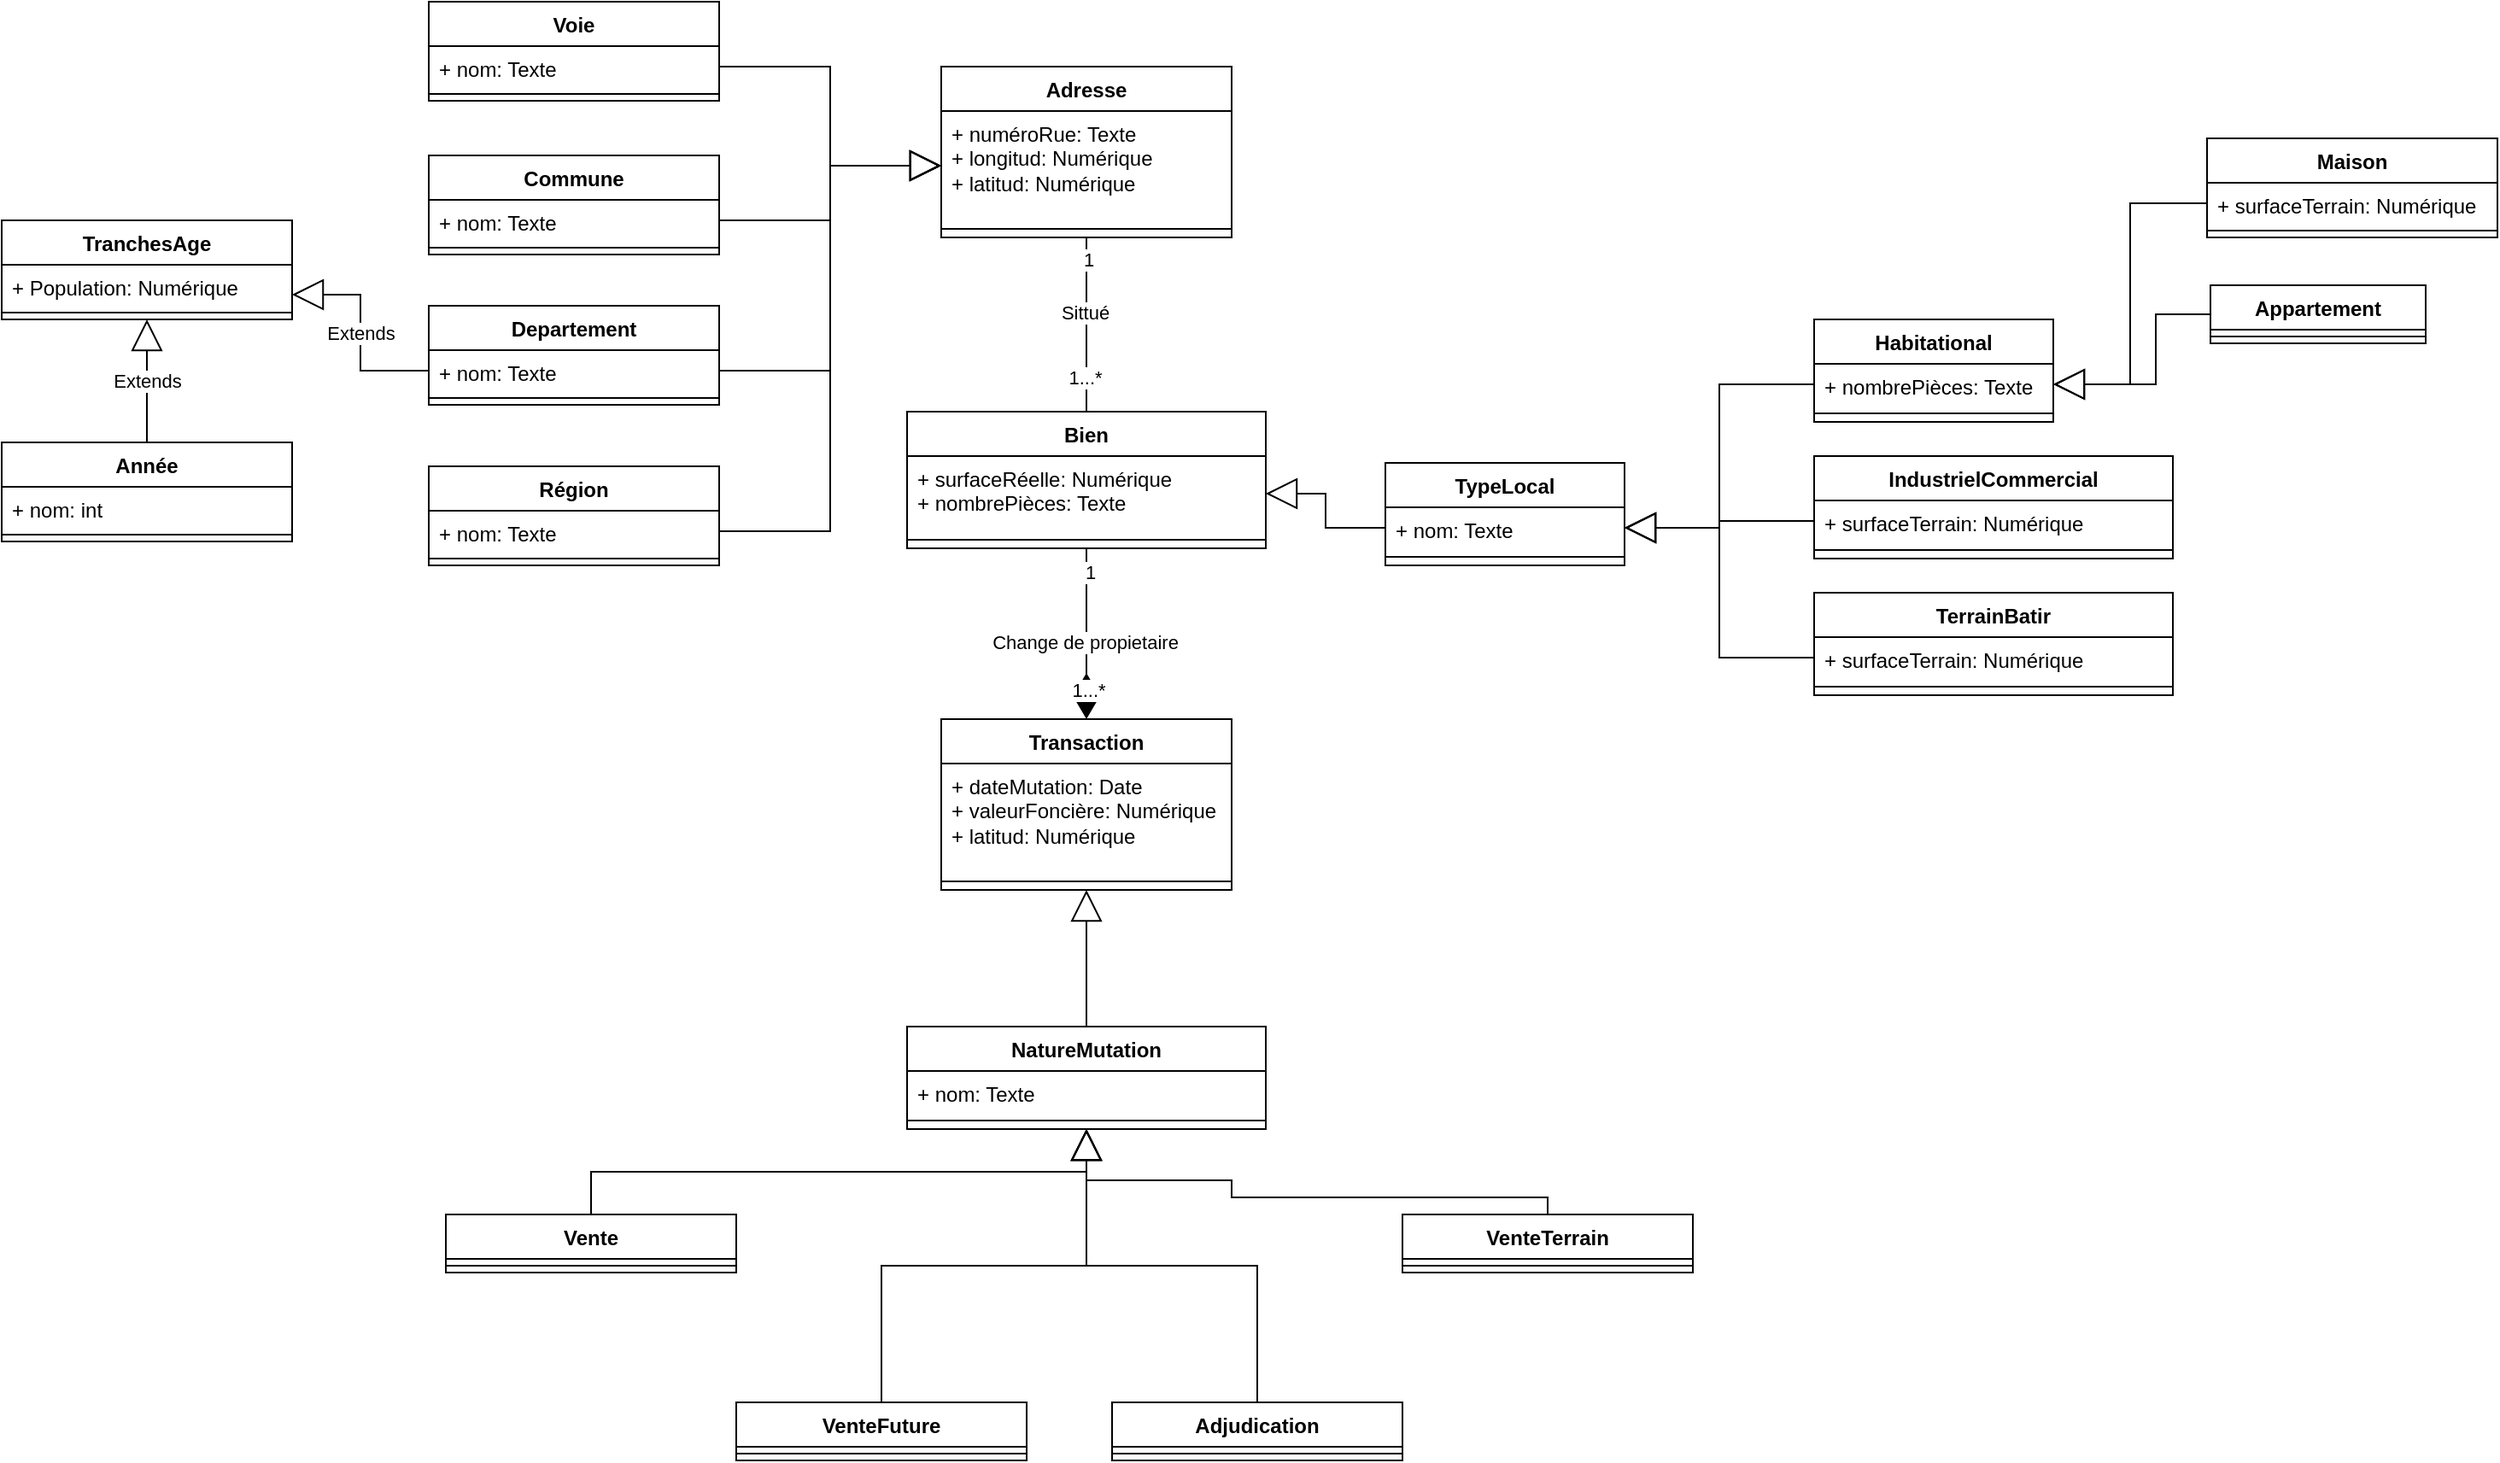 <mxfile version="21.0.6" type="github">
  <diagram id="C5RBs43oDa-KdzZeNtuy" name="Page-1">
    <mxGraphModel dx="2901" dy="1120" grid="1" gridSize="10" guides="1" tooltips="1" connect="1" arrows="1" fold="1" page="1" pageScale="1" pageWidth="827" pageHeight="1169" math="0" shadow="0">
      <root>
        <mxCell id="WIyWlLk6GJQsqaUBKTNV-0" />
        <mxCell id="WIyWlLk6GJQsqaUBKTNV-1" parent="WIyWlLk6GJQsqaUBKTNV-0" />
        <mxCell id="zvFiyfZQ2bwcgoLFCZvI-0" value="Bien" style="swimlane;fontStyle=1;align=center;verticalAlign=top;childLayout=stackLayout;horizontal=1;startSize=26;horizontalStack=0;resizeParent=1;resizeParentMax=0;resizeLast=0;collapsible=1;marginBottom=0;whiteSpace=wrap;html=1;" parent="WIyWlLk6GJQsqaUBKTNV-1" vertex="1">
          <mxGeometry x="510" y="280" width="210" height="80" as="geometry" />
        </mxCell>
        <mxCell id="zvFiyfZQ2bwcgoLFCZvI-1" value="&lt;div&gt;+ surfaceRéelle: Numérique&lt;/div&gt;&lt;div&gt;+ nombrePièces: Texte&lt;br&gt;&lt;/div&gt;" style="text;strokeColor=none;fillColor=none;align=left;verticalAlign=top;spacingLeft=4;spacingRight=4;overflow=hidden;rotatable=0;points=[[0,0.5],[1,0.5]];portConstraint=eastwest;whiteSpace=wrap;html=1;" parent="zvFiyfZQ2bwcgoLFCZvI-0" vertex="1">
          <mxGeometry y="26" width="210" height="44" as="geometry" />
        </mxCell>
        <mxCell id="zvFiyfZQ2bwcgoLFCZvI-2" value="" style="line;strokeWidth=1;fillColor=none;align=left;verticalAlign=middle;spacingTop=-1;spacingLeft=3;spacingRight=3;rotatable=0;labelPosition=right;points=[];portConstraint=eastwest;strokeColor=inherit;" parent="zvFiyfZQ2bwcgoLFCZvI-0" vertex="1">
          <mxGeometry y="70" width="210" height="10" as="geometry" />
        </mxCell>
        <mxCell id="zvFiyfZQ2bwcgoLFCZvI-20" value="IndustrielCommercial" style="swimlane;fontStyle=1;align=center;verticalAlign=top;childLayout=stackLayout;horizontal=1;startSize=26;horizontalStack=0;resizeParent=1;resizeParentMax=0;resizeLast=0;collapsible=1;marginBottom=0;whiteSpace=wrap;html=1;" parent="WIyWlLk6GJQsqaUBKTNV-1" vertex="1">
          <mxGeometry x="1041" y="306" width="210" height="60" as="geometry" />
        </mxCell>
        <mxCell id="zvFiyfZQ2bwcgoLFCZvI-21" value="&lt;div&gt;+ surfaceTerrain: Numérique&lt;/div&gt;&lt;div&gt;&lt;br&gt;&lt;/div&gt;&lt;div&gt;&lt;br&gt;&lt;br&gt;&lt;/div&gt;" style="text;strokeColor=none;fillColor=none;align=left;verticalAlign=top;spacingLeft=4;spacingRight=4;overflow=hidden;rotatable=0;points=[[0,0.5],[1,0.5]];portConstraint=eastwest;whiteSpace=wrap;html=1;" parent="zvFiyfZQ2bwcgoLFCZvI-20" vertex="1">
          <mxGeometry y="26" width="210" height="24" as="geometry" />
        </mxCell>
        <mxCell id="zvFiyfZQ2bwcgoLFCZvI-22" value="" style="line;strokeWidth=1;fillColor=none;align=left;verticalAlign=middle;spacingTop=-1;spacingLeft=3;spacingRight=3;rotatable=0;labelPosition=right;points=[];portConstraint=eastwest;strokeColor=inherit;" parent="zvFiyfZQ2bwcgoLFCZvI-20" vertex="1">
          <mxGeometry y="50" width="210" height="10" as="geometry" />
        </mxCell>
        <mxCell id="zvFiyfZQ2bwcgoLFCZvI-23" value="Habitational" style="swimlane;fontStyle=1;align=center;verticalAlign=top;childLayout=stackLayout;horizontal=1;startSize=26;horizontalStack=0;resizeParent=1;resizeParentMax=0;resizeLast=0;collapsible=1;marginBottom=0;whiteSpace=wrap;html=1;" parent="WIyWlLk6GJQsqaUBKTNV-1" vertex="1">
          <mxGeometry x="1041" y="226" width="140" height="60" as="geometry" />
        </mxCell>
        <mxCell id="zvFiyfZQ2bwcgoLFCZvI-24" value="+ nombrePièces: Texte" style="text;strokeColor=none;fillColor=none;align=left;verticalAlign=top;spacingLeft=4;spacingRight=4;overflow=hidden;rotatable=0;points=[[0,0.5],[1,0.5]];portConstraint=eastwest;whiteSpace=wrap;html=1;" parent="zvFiyfZQ2bwcgoLFCZvI-23" vertex="1">
          <mxGeometry y="26" width="140" height="24" as="geometry" />
        </mxCell>
        <mxCell id="zvFiyfZQ2bwcgoLFCZvI-25" value="" style="line;strokeWidth=1;fillColor=none;align=left;verticalAlign=middle;spacingTop=-1;spacingLeft=3;spacingRight=3;rotatable=0;labelPosition=right;points=[];portConstraint=eastwest;strokeColor=inherit;" parent="zvFiyfZQ2bwcgoLFCZvI-23" vertex="1">
          <mxGeometry y="50" width="140" height="10" as="geometry" />
        </mxCell>
        <mxCell id="zvFiyfZQ2bwcgoLFCZvI-26" value="Appartement" style="swimlane;fontStyle=1;align=center;verticalAlign=top;childLayout=stackLayout;horizontal=1;startSize=26;horizontalStack=0;resizeParent=1;resizeParentMax=0;resizeLast=0;collapsible=1;marginBottom=0;whiteSpace=wrap;html=1;" parent="WIyWlLk6GJQsqaUBKTNV-1" vertex="1">
          <mxGeometry x="1273" y="206" width="126" height="34" as="geometry" />
        </mxCell>
        <mxCell id="zvFiyfZQ2bwcgoLFCZvI-28" value="" style="line;strokeWidth=1;fillColor=none;align=left;verticalAlign=middle;spacingTop=-1;spacingLeft=3;spacingRight=3;rotatable=0;labelPosition=right;points=[];portConstraint=eastwest;strokeColor=inherit;" parent="zvFiyfZQ2bwcgoLFCZvI-26" vertex="1">
          <mxGeometry y="26" width="126" height="8" as="geometry" />
        </mxCell>
        <mxCell id="zvFiyfZQ2bwcgoLFCZvI-33" value="Adresse" style="swimlane;fontStyle=1;align=center;verticalAlign=top;childLayout=stackLayout;horizontal=1;startSize=26;horizontalStack=0;resizeParent=1;resizeParentMax=0;resizeLast=0;collapsible=1;marginBottom=0;whiteSpace=wrap;html=1;" parent="WIyWlLk6GJQsqaUBKTNV-1" vertex="1">
          <mxGeometry x="530" y="78" width="170" height="100" as="geometry" />
        </mxCell>
        <mxCell id="zvFiyfZQ2bwcgoLFCZvI-34" value="&lt;div&gt;+ numéroRue: Texte&lt;br&gt;&lt;/div&gt;&lt;div&gt;+ longitud: Numérique&lt;/div&gt;&lt;div&gt;+ latitud: Numérique&lt;br&gt;&lt;/div&gt;" style="text;strokeColor=none;fillColor=none;align=left;verticalAlign=top;spacingLeft=4;spacingRight=4;overflow=hidden;rotatable=0;points=[[0,0.5],[1,0.5]];portConstraint=eastwest;whiteSpace=wrap;html=1;" parent="zvFiyfZQ2bwcgoLFCZvI-33" vertex="1">
          <mxGeometry y="26" width="170" height="64" as="geometry" />
        </mxCell>
        <mxCell id="zvFiyfZQ2bwcgoLFCZvI-35" value="" style="line;strokeWidth=1;fillColor=none;align=left;verticalAlign=middle;spacingTop=-1;spacingLeft=3;spacingRight=3;rotatable=0;labelPosition=right;points=[];portConstraint=eastwest;strokeColor=inherit;" parent="zvFiyfZQ2bwcgoLFCZvI-33" vertex="1">
          <mxGeometry y="90" width="170" height="10" as="geometry" />
        </mxCell>
        <mxCell id="zvFiyfZQ2bwcgoLFCZvI-36" value="NatureMutation" style="swimlane;fontStyle=1;align=center;verticalAlign=top;childLayout=stackLayout;horizontal=1;startSize=26;horizontalStack=0;resizeParent=1;resizeParentMax=0;resizeLast=0;collapsible=1;marginBottom=0;whiteSpace=wrap;html=1;" parent="WIyWlLk6GJQsqaUBKTNV-1" vertex="1">
          <mxGeometry x="510" y="640" width="210" height="60" as="geometry" />
        </mxCell>
        <mxCell id="zvFiyfZQ2bwcgoLFCZvI-37" value="&lt;div&gt;+ nom: Texte&lt;br&gt;&lt;/div&gt;&lt;div&gt;&lt;br&gt;&lt;/div&gt;&lt;div&gt;&lt;br&gt;&lt;br&gt;&lt;/div&gt;" style="text;strokeColor=none;fillColor=none;align=left;verticalAlign=top;spacingLeft=4;spacingRight=4;overflow=hidden;rotatable=0;points=[[0,0.5],[1,0.5]];portConstraint=eastwest;whiteSpace=wrap;html=1;" parent="zvFiyfZQ2bwcgoLFCZvI-36" vertex="1">
          <mxGeometry y="26" width="210" height="24" as="geometry" />
        </mxCell>
        <mxCell id="zvFiyfZQ2bwcgoLFCZvI-38" value="" style="line;strokeWidth=1;fillColor=none;align=left;verticalAlign=middle;spacingTop=-1;spacingLeft=3;spacingRight=3;rotatable=0;labelPosition=right;points=[];portConstraint=eastwest;strokeColor=inherit;" parent="zvFiyfZQ2bwcgoLFCZvI-36" vertex="1">
          <mxGeometry y="50" width="210" height="10" as="geometry" />
        </mxCell>
        <mxCell id="zvFiyfZQ2bwcgoLFCZvI-39" value="Commune" style="swimlane;fontStyle=1;align=center;verticalAlign=top;childLayout=stackLayout;horizontal=1;startSize=26;horizontalStack=0;resizeParent=1;resizeParentMax=0;resizeLast=0;collapsible=1;marginBottom=0;whiteSpace=wrap;html=1;" parent="WIyWlLk6GJQsqaUBKTNV-1" vertex="1">
          <mxGeometry x="230" y="130" width="170" height="58" as="geometry" />
        </mxCell>
        <mxCell id="zvFiyfZQ2bwcgoLFCZvI-40" value="&lt;div&gt;+ nom: Texte&lt;br&gt;&lt;/div&gt;&lt;div&gt;&lt;br&gt;&lt;/div&gt;&lt;div&gt;&lt;br&gt;&lt;/div&gt;" style="text;strokeColor=none;fillColor=none;align=left;verticalAlign=top;spacingLeft=4;spacingRight=4;overflow=hidden;rotatable=0;points=[[0,0.5],[1,0.5]];portConstraint=eastwest;whiteSpace=wrap;html=1;" parent="zvFiyfZQ2bwcgoLFCZvI-39" vertex="1">
          <mxGeometry y="26" width="170" height="24" as="geometry" />
        </mxCell>
        <mxCell id="zvFiyfZQ2bwcgoLFCZvI-41" value="" style="line;strokeWidth=1;fillColor=none;align=left;verticalAlign=middle;spacingTop=-1;spacingLeft=3;spacingRight=3;rotatable=0;labelPosition=right;points=[];portConstraint=eastwest;strokeColor=inherit;" parent="zvFiyfZQ2bwcgoLFCZvI-39" vertex="1">
          <mxGeometry y="50" width="170" height="8" as="geometry" />
        </mxCell>
        <mxCell id="zvFiyfZQ2bwcgoLFCZvI-42" value="Maison" style="swimlane;fontStyle=1;align=center;verticalAlign=top;childLayout=stackLayout;horizontal=1;startSize=26;horizontalStack=0;resizeParent=1;resizeParentMax=0;resizeLast=0;collapsible=1;marginBottom=0;whiteSpace=wrap;html=1;" parent="WIyWlLk6GJQsqaUBKTNV-1" vertex="1">
          <mxGeometry x="1271" y="120" width="170" height="58" as="geometry" />
        </mxCell>
        <mxCell id="zvFiyfZQ2bwcgoLFCZvI-43" value="&lt;div&gt;+ surfaceTerrain: Numérique&lt;/div&gt;&lt;div&gt;&lt;br&gt;&lt;/div&gt;&lt;div&gt;&lt;br&gt;&lt;/div&gt;" style="text;strokeColor=none;fillColor=none;align=left;verticalAlign=top;spacingLeft=4;spacingRight=4;overflow=hidden;rotatable=0;points=[[0,0.5],[1,0.5]];portConstraint=eastwest;whiteSpace=wrap;html=1;" parent="zvFiyfZQ2bwcgoLFCZvI-42" vertex="1">
          <mxGeometry y="26" width="170" height="24" as="geometry" />
        </mxCell>
        <mxCell id="zvFiyfZQ2bwcgoLFCZvI-44" value="" style="line;strokeWidth=1;fillColor=none;align=left;verticalAlign=middle;spacingTop=-1;spacingLeft=3;spacingRight=3;rotatable=0;labelPosition=right;points=[];portConstraint=eastwest;strokeColor=inherit;" parent="zvFiyfZQ2bwcgoLFCZvI-42" vertex="1">
          <mxGeometry y="50" width="170" height="8" as="geometry" />
        </mxCell>
        <mxCell id="zvFiyfZQ2bwcgoLFCZvI-48" value="Departement" style="swimlane;fontStyle=1;align=center;verticalAlign=top;childLayout=stackLayout;horizontal=1;startSize=26;horizontalStack=0;resizeParent=1;resizeParentMax=0;resizeLast=0;collapsible=1;marginBottom=0;whiteSpace=wrap;html=1;" parent="WIyWlLk6GJQsqaUBKTNV-1" vertex="1">
          <mxGeometry x="230" y="218" width="170" height="58" as="geometry" />
        </mxCell>
        <mxCell id="zvFiyfZQ2bwcgoLFCZvI-49" value="&lt;div&gt;+ nom: Texte&lt;/div&gt;&lt;div&gt;&lt;br&gt;&lt;/div&gt;&lt;div&gt;&lt;br&gt;&lt;/div&gt;" style="text;strokeColor=none;fillColor=none;align=left;verticalAlign=top;spacingLeft=4;spacingRight=4;overflow=hidden;rotatable=0;points=[[0,0.5],[1,0.5]];portConstraint=eastwest;whiteSpace=wrap;html=1;" parent="zvFiyfZQ2bwcgoLFCZvI-48" vertex="1">
          <mxGeometry y="26" width="170" height="24" as="geometry" />
        </mxCell>
        <mxCell id="zvFiyfZQ2bwcgoLFCZvI-50" value="" style="line;strokeWidth=1;fillColor=none;align=left;verticalAlign=middle;spacingTop=-1;spacingLeft=3;spacingRight=3;rotatable=0;labelPosition=right;points=[];portConstraint=eastwest;strokeColor=inherit;" parent="zvFiyfZQ2bwcgoLFCZvI-48" vertex="1">
          <mxGeometry y="50" width="170" height="8" as="geometry" />
        </mxCell>
        <mxCell id="zvFiyfZQ2bwcgoLFCZvI-51" value="Région" style="swimlane;fontStyle=1;align=center;verticalAlign=top;childLayout=stackLayout;horizontal=1;startSize=26;horizontalStack=0;resizeParent=1;resizeParentMax=0;resizeLast=0;collapsible=1;marginBottom=0;whiteSpace=wrap;html=1;" parent="WIyWlLk6GJQsqaUBKTNV-1" vertex="1">
          <mxGeometry x="230" y="312" width="170" height="58" as="geometry" />
        </mxCell>
        <mxCell id="zvFiyfZQ2bwcgoLFCZvI-52" value="&lt;div&gt;+ nom: Texte&lt;br&gt;&lt;/div&gt;&lt;div&gt;&lt;br&gt;&lt;/div&gt;&lt;div&gt;&lt;br&gt;&lt;/div&gt;" style="text;strokeColor=none;fillColor=none;align=left;verticalAlign=top;spacingLeft=4;spacingRight=4;overflow=hidden;rotatable=0;points=[[0,0.5],[1,0.5]];portConstraint=eastwest;whiteSpace=wrap;html=1;" parent="zvFiyfZQ2bwcgoLFCZvI-51" vertex="1">
          <mxGeometry y="26" width="170" height="24" as="geometry" />
        </mxCell>
        <mxCell id="zvFiyfZQ2bwcgoLFCZvI-53" value="" style="line;strokeWidth=1;fillColor=none;align=left;verticalAlign=middle;spacingTop=-1;spacingLeft=3;spacingRight=3;rotatable=0;labelPosition=right;points=[];portConstraint=eastwest;strokeColor=inherit;" parent="zvFiyfZQ2bwcgoLFCZvI-51" vertex="1">
          <mxGeometry y="50" width="170" height="8" as="geometry" />
        </mxCell>
        <mxCell id="zvFiyfZQ2bwcgoLFCZvI-54" value="Voie" style="swimlane;fontStyle=1;align=center;verticalAlign=top;childLayout=stackLayout;horizontal=1;startSize=26;horizontalStack=0;resizeParent=1;resizeParentMax=0;resizeLast=0;collapsible=1;marginBottom=0;whiteSpace=wrap;html=1;" parent="WIyWlLk6GJQsqaUBKTNV-1" vertex="1">
          <mxGeometry x="230" y="40" width="170" height="58" as="geometry" />
        </mxCell>
        <mxCell id="zvFiyfZQ2bwcgoLFCZvI-55" value="&lt;div&gt;+ nom: Texte&lt;br&gt;&lt;/div&gt;&lt;div&gt;&lt;br&gt;&lt;/div&gt;&lt;div&gt;&lt;br&gt;&lt;/div&gt;" style="text;strokeColor=none;fillColor=none;align=left;verticalAlign=top;spacingLeft=4;spacingRight=4;overflow=hidden;rotatable=0;points=[[0,0.5],[1,0.5]];portConstraint=eastwest;whiteSpace=wrap;html=1;" parent="zvFiyfZQ2bwcgoLFCZvI-54" vertex="1">
          <mxGeometry y="26" width="170" height="24" as="geometry" />
        </mxCell>
        <mxCell id="zvFiyfZQ2bwcgoLFCZvI-56" value="" style="line;strokeWidth=1;fillColor=none;align=left;verticalAlign=middle;spacingTop=-1;spacingLeft=3;spacingRight=3;rotatable=0;labelPosition=right;points=[];portConstraint=eastwest;strokeColor=inherit;" parent="zvFiyfZQ2bwcgoLFCZvI-54" vertex="1">
          <mxGeometry y="50" width="170" height="8" as="geometry" />
        </mxCell>
        <mxCell id="zvFiyfZQ2bwcgoLFCZvI-57" value="Transaction" style="swimlane;fontStyle=1;align=center;verticalAlign=top;childLayout=stackLayout;horizontal=1;startSize=26;horizontalStack=0;resizeParent=1;resizeParentMax=0;resizeLast=0;collapsible=1;marginBottom=0;whiteSpace=wrap;html=1;" parent="WIyWlLk6GJQsqaUBKTNV-1" vertex="1">
          <mxGeometry x="530" y="460" width="170" height="100" as="geometry" />
        </mxCell>
        <mxCell id="zvFiyfZQ2bwcgoLFCZvI-58" value="&lt;div&gt;+ dateMutation: Date&lt;br&gt;&lt;/div&gt;&lt;div&gt;+ valeurFoncière: Numérique&lt;br&gt;&lt;/div&gt;&lt;div&gt;+ latitud: Numérique&lt;br&gt;&lt;/div&gt;" style="text;strokeColor=none;fillColor=none;align=left;verticalAlign=top;spacingLeft=4;spacingRight=4;overflow=hidden;rotatable=0;points=[[0,0.5],[1,0.5]];portConstraint=eastwest;whiteSpace=wrap;html=1;" parent="zvFiyfZQ2bwcgoLFCZvI-57" vertex="1">
          <mxGeometry y="26" width="170" height="64" as="geometry" />
        </mxCell>
        <mxCell id="zvFiyfZQ2bwcgoLFCZvI-59" value="" style="line;strokeWidth=1;fillColor=none;align=left;verticalAlign=middle;spacingTop=-1;spacingLeft=3;spacingRight=3;rotatable=0;labelPosition=right;points=[];portConstraint=eastwest;strokeColor=inherit;" parent="zvFiyfZQ2bwcgoLFCZvI-57" vertex="1">
          <mxGeometry y="90" width="170" height="10" as="geometry" />
        </mxCell>
        <mxCell id="zvFiyfZQ2bwcgoLFCZvI-60" value="TerrainBatir" style="swimlane;fontStyle=1;align=center;verticalAlign=top;childLayout=stackLayout;horizontal=1;startSize=26;horizontalStack=0;resizeParent=1;resizeParentMax=0;resizeLast=0;collapsible=1;marginBottom=0;whiteSpace=wrap;html=1;" parent="WIyWlLk6GJQsqaUBKTNV-1" vertex="1">
          <mxGeometry x="1041" y="386" width="210" height="60" as="geometry" />
        </mxCell>
        <mxCell id="zvFiyfZQ2bwcgoLFCZvI-61" value="&lt;div&gt;+ surfaceTerrain: Numérique&lt;/div&gt;&lt;div&gt;&lt;br&gt;&lt;/div&gt;&lt;div&gt;&lt;br&gt;&lt;br&gt;&lt;/div&gt;" style="text;strokeColor=none;fillColor=none;align=left;verticalAlign=top;spacingLeft=4;spacingRight=4;overflow=hidden;rotatable=0;points=[[0,0.5],[1,0.5]];portConstraint=eastwest;whiteSpace=wrap;html=1;" parent="zvFiyfZQ2bwcgoLFCZvI-60" vertex="1">
          <mxGeometry y="26" width="210" height="24" as="geometry" />
        </mxCell>
        <mxCell id="zvFiyfZQ2bwcgoLFCZvI-62" value="" style="line;strokeWidth=1;fillColor=none;align=left;verticalAlign=middle;spacingTop=-1;spacingLeft=3;spacingRight=3;rotatable=0;labelPosition=right;points=[];portConstraint=eastwest;strokeColor=inherit;" parent="zvFiyfZQ2bwcgoLFCZvI-60" vertex="1">
          <mxGeometry y="50" width="210" height="10" as="geometry" />
        </mxCell>
        <mxCell id="zvFiyfZQ2bwcgoLFCZvI-63" value="Vente" style="swimlane;fontStyle=1;align=center;verticalAlign=top;childLayout=stackLayout;horizontal=1;startSize=26;horizontalStack=0;resizeParent=1;resizeParentMax=0;resizeLast=0;collapsible=1;marginBottom=0;whiteSpace=wrap;html=1;" parent="WIyWlLk6GJQsqaUBKTNV-1" vertex="1">
          <mxGeometry x="240" y="750" width="170" height="34" as="geometry" />
        </mxCell>
        <mxCell id="zvFiyfZQ2bwcgoLFCZvI-65" value="" style="line;strokeWidth=1;fillColor=none;align=left;verticalAlign=middle;spacingTop=-1;spacingLeft=3;spacingRight=3;rotatable=0;labelPosition=right;points=[];portConstraint=eastwest;strokeColor=inherit;" parent="zvFiyfZQ2bwcgoLFCZvI-63" vertex="1">
          <mxGeometry y="26" width="170" height="8" as="geometry" />
        </mxCell>
        <mxCell id="zvFiyfZQ2bwcgoLFCZvI-66" value="VenteFuture" style="swimlane;fontStyle=1;align=center;verticalAlign=top;childLayout=stackLayout;horizontal=1;startSize=26;horizontalStack=0;resizeParent=1;resizeParentMax=0;resizeLast=0;collapsible=1;marginBottom=0;whiteSpace=wrap;html=1;" parent="WIyWlLk6GJQsqaUBKTNV-1" vertex="1">
          <mxGeometry x="410" y="860" width="170" height="34" as="geometry" />
        </mxCell>
        <mxCell id="zvFiyfZQ2bwcgoLFCZvI-68" value="" style="line;strokeWidth=1;fillColor=none;align=left;verticalAlign=middle;spacingTop=-1;spacingLeft=3;spacingRight=3;rotatable=0;labelPosition=right;points=[];portConstraint=eastwest;strokeColor=inherit;" parent="zvFiyfZQ2bwcgoLFCZvI-66" vertex="1">
          <mxGeometry y="26" width="170" height="8" as="geometry" />
        </mxCell>
        <mxCell id="zvFiyfZQ2bwcgoLFCZvI-69" value="Adjudication" style="swimlane;fontStyle=1;align=center;verticalAlign=top;childLayout=stackLayout;horizontal=1;startSize=26;horizontalStack=0;resizeParent=1;resizeParentMax=0;resizeLast=0;collapsible=1;marginBottom=0;whiteSpace=wrap;html=1;" parent="WIyWlLk6GJQsqaUBKTNV-1" vertex="1">
          <mxGeometry x="630" y="860" width="170" height="34" as="geometry" />
        </mxCell>
        <mxCell id="zvFiyfZQ2bwcgoLFCZvI-71" value="" style="line;strokeWidth=1;fillColor=none;align=left;verticalAlign=middle;spacingTop=-1;spacingLeft=3;spacingRight=3;rotatable=0;labelPosition=right;points=[];portConstraint=eastwest;strokeColor=inherit;" parent="zvFiyfZQ2bwcgoLFCZvI-69" vertex="1">
          <mxGeometry y="26" width="170" height="8" as="geometry" />
        </mxCell>
        <mxCell id="zvFiyfZQ2bwcgoLFCZvI-72" value="VenteTerrain" style="swimlane;fontStyle=1;align=center;verticalAlign=top;childLayout=stackLayout;horizontal=1;startSize=26;horizontalStack=0;resizeParent=1;resizeParentMax=0;resizeLast=0;collapsible=1;marginBottom=0;whiteSpace=wrap;html=1;" parent="WIyWlLk6GJQsqaUBKTNV-1" vertex="1">
          <mxGeometry x="800" y="750" width="170" height="34" as="geometry" />
        </mxCell>
        <mxCell id="zvFiyfZQ2bwcgoLFCZvI-74" value="" style="line;strokeWidth=1;fillColor=none;align=left;verticalAlign=middle;spacingTop=-1;spacingLeft=3;spacingRight=3;rotatable=0;labelPosition=right;points=[];portConstraint=eastwest;strokeColor=inherit;" parent="zvFiyfZQ2bwcgoLFCZvI-72" vertex="1">
          <mxGeometry y="26" width="170" height="8" as="geometry" />
        </mxCell>
        <mxCell id="zvFiyfZQ2bwcgoLFCZvI-76" value="&lt;div&gt;&lt;br&gt;&lt;/div&gt;&lt;div&gt;&lt;br&gt;&lt;/div&gt;" style="endArrow=block;endSize=16;endFill=0;html=1;exitX=0.5;exitY=0;exitDx=0;exitDy=0;rounded=0;edgeStyle=orthogonalEdgeStyle;entryX=0.5;entryY=1;entryDx=0;entryDy=0;" parent="WIyWlLk6GJQsqaUBKTNV-1" source="zvFiyfZQ2bwcgoLFCZvI-63" target="zvFiyfZQ2bwcgoLFCZvI-36" edge="1">
          <mxGeometry x="-0.059" y="-35" width="160" relative="1" as="geometry">
            <mxPoint x="310" y="620" as="sourcePoint" />
            <mxPoint x="530" y="710" as="targetPoint" />
            <mxPoint as="offset" />
          </mxGeometry>
        </mxCell>
        <mxCell id="zvFiyfZQ2bwcgoLFCZvI-78" value="&lt;div&gt;&lt;br&gt;&lt;/div&gt;&lt;div&gt;&lt;br&gt;&lt;/div&gt;" style="endArrow=block;endSize=16;endFill=0;html=1;exitX=0.5;exitY=0;exitDx=0;exitDy=0;entryX=0.5;entryY=1;entryDx=0;entryDy=0;rounded=0;edgeStyle=orthogonalEdgeStyle;" parent="WIyWlLk6GJQsqaUBKTNV-1" source="zvFiyfZQ2bwcgoLFCZvI-66" target="zvFiyfZQ2bwcgoLFCZvI-36" edge="1">
          <mxGeometry x="-0.059" y="-35" width="160" relative="1" as="geometry">
            <mxPoint x="335" y="760" as="sourcePoint" />
            <mxPoint x="625" y="710" as="targetPoint" />
            <mxPoint as="offset" />
          </mxGeometry>
        </mxCell>
        <mxCell id="zvFiyfZQ2bwcgoLFCZvI-79" value="&lt;div&gt;&lt;br&gt;&lt;/div&gt;&lt;div&gt;&lt;br&gt;&lt;/div&gt;" style="endArrow=block;endSize=16;endFill=0;html=1;exitX=0.5;exitY=0;exitDx=0;exitDy=0;entryX=0.5;entryY=1;entryDx=0;entryDy=0;rounded=0;edgeStyle=orthogonalEdgeStyle;" parent="WIyWlLk6GJQsqaUBKTNV-1" source="zvFiyfZQ2bwcgoLFCZvI-69" target="zvFiyfZQ2bwcgoLFCZvI-36" edge="1">
          <mxGeometry x="-0.059" y="-35" width="160" relative="1" as="geometry">
            <mxPoint x="505" y="870" as="sourcePoint" />
            <mxPoint x="635" y="720" as="targetPoint" />
            <mxPoint as="offset" />
          </mxGeometry>
        </mxCell>
        <mxCell id="zvFiyfZQ2bwcgoLFCZvI-80" value="&lt;div&gt;&lt;br&gt;&lt;/div&gt;&lt;div&gt;&lt;br&gt;&lt;/div&gt;" style="endArrow=block;endSize=16;endFill=0;html=1;exitX=0.5;exitY=0;exitDx=0;exitDy=0;entryX=0.5;entryY=1;entryDx=0;entryDy=0;rounded=0;edgeStyle=orthogonalEdgeStyle;" parent="WIyWlLk6GJQsqaUBKTNV-1" source="zvFiyfZQ2bwcgoLFCZvI-72" target="zvFiyfZQ2bwcgoLFCZvI-36" edge="1">
          <mxGeometry x="-0.059" y="-35" width="160" relative="1" as="geometry">
            <mxPoint x="725" y="870" as="sourcePoint" />
            <mxPoint x="645" y="730" as="targetPoint" />
            <mxPoint as="offset" />
            <Array as="points">
              <mxPoint x="885" y="740" />
              <mxPoint x="700" y="740" />
              <mxPoint x="700" y="730" />
              <mxPoint x="615" y="730" />
            </Array>
          </mxGeometry>
        </mxCell>
        <mxCell id="zvFiyfZQ2bwcgoLFCZvI-82" value="" style="endArrow=block;endSize=16;endFill=0;html=1;rounded=0;entryX=0.5;entryY=1;entryDx=0;entryDy=0;exitX=0.5;exitY=0;exitDx=0;exitDy=0;edgeStyle=orthogonalEdgeStyle;" parent="WIyWlLk6GJQsqaUBKTNV-1" source="zvFiyfZQ2bwcgoLFCZvI-36" target="zvFiyfZQ2bwcgoLFCZvI-57" edge="1">
          <mxGeometry width="160" relative="1" as="geometry">
            <mxPoint x="330" y="660" as="sourcePoint" />
            <mxPoint x="490" y="660" as="targetPoint" />
          </mxGeometry>
        </mxCell>
        <mxCell id="zvFiyfZQ2bwcgoLFCZvI-84" value="" style="endArrow=block;endSize=16;endFill=0;html=1;rounded=0;exitX=1;exitY=0.5;exitDx=0;exitDy=0;edgeStyle=orthogonalEdgeStyle;entryX=0;entryY=0.5;entryDx=0;entryDy=0;" parent="WIyWlLk6GJQsqaUBKTNV-1" source="zvFiyfZQ2bwcgoLFCZvI-55" target="zvFiyfZQ2bwcgoLFCZvI-34" edge="1">
          <mxGeometry width="160" relative="1" as="geometry">
            <mxPoint x="325" y="450" as="sourcePoint" />
            <mxPoint x="280" y="290" as="targetPoint" />
          </mxGeometry>
        </mxCell>
        <mxCell id="zvFiyfZQ2bwcgoLFCZvI-85" value="" style="endArrow=block;endSize=16;endFill=0;html=1;rounded=0;exitX=1;exitY=0.5;exitDx=0;exitDy=0;edgeStyle=orthogonalEdgeStyle;entryX=0;entryY=0.5;entryDx=0;entryDy=0;" parent="WIyWlLk6GJQsqaUBKTNV-1" source="zvFiyfZQ2bwcgoLFCZvI-40" target="zvFiyfZQ2bwcgoLFCZvI-34" edge="1">
          <mxGeometry width="160" relative="1" as="geometry">
            <mxPoint x="130" y="138" as="sourcePoint" />
            <mxPoint x="280" y="290" as="targetPoint" />
          </mxGeometry>
        </mxCell>
        <mxCell id="zvFiyfZQ2bwcgoLFCZvI-88" value="" style="endArrow=block;endSize=16;endFill=0;html=1;rounded=0;exitX=1;exitY=0.5;exitDx=0;exitDy=0;edgeStyle=orthogonalEdgeStyle;entryX=0;entryY=0.5;entryDx=0;entryDy=0;" parent="WIyWlLk6GJQsqaUBKTNV-1" source="zvFiyfZQ2bwcgoLFCZvI-49" target="zvFiyfZQ2bwcgoLFCZvI-34" edge="1">
          <mxGeometry width="160" relative="1" as="geometry">
            <mxPoint x="330" y="480" as="sourcePoint" />
            <mxPoint x="180" y="300" as="targetPoint" />
          </mxGeometry>
        </mxCell>
        <mxCell id="zvFiyfZQ2bwcgoLFCZvI-89" value="" style="endArrow=block;endSize=16;endFill=0;html=1;rounded=0;exitX=1;exitY=0.5;exitDx=0;exitDy=0;entryX=0;entryY=0.5;entryDx=0;entryDy=0;edgeStyle=orthogonalEdgeStyle;" parent="WIyWlLk6GJQsqaUBKTNV-1" source="zvFiyfZQ2bwcgoLFCZvI-52" target="zvFiyfZQ2bwcgoLFCZvI-34" edge="1">
          <mxGeometry width="160" relative="1" as="geometry">
            <mxPoint x="340" y="370" as="sourcePoint" />
            <mxPoint x="500" y="370" as="targetPoint" />
          </mxGeometry>
        </mxCell>
        <mxCell id="zvFiyfZQ2bwcgoLFCZvI-91" value="" style="endArrow=block;endSize=16;endFill=0;html=1;rounded=0;exitX=0;exitY=0.5;exitDx=0;exitDy=0;edgeStyle=orthogonalEdgeStyle;entryX=1;entryY=0.5;entryDx=0;entryDy=0;" parent="WIyWlLk6GJQsqaUBKTNV-1" source="zvFiyfZQ2bwcgoLFCZvI-24" target="zvFiyfZQ2bwcgoLFCZvI-105" edge="1">
          <mxGeometry x="0.117" y="15" width="160" relative="1" as="geometry">
            <mxPoint x="460" y="308" as="sourcePoint" />
            <mxPoint x="660" y="348" as="targetPoint" />
            <mxPoint as="offset" />
          </mxGeometry>
        </mxCell>
        <mxCell id="zvFiyfZQ2bwcgoLFCZvI-92" value="" style="endArrow=block;endSize=16;endFill=0;html=1;rounded=0;exitX=0;exitY=0.5;exitDx=0;exitDy=0;edgeStyle=orthogonalEdgeStyle;entryX=1;entryY=0.5;entryDx=0;entryDy=0;" parent="WIyWlLk6GJQsqaUBKTNV-1" source="zvFiyfZQ2bwcgoLFCZvI-21" target="zvFiyfZQ2bwcgoLFCZvI-105" edge="1">
          <mxGeometry x="0.117" y="15" width="160" relative="1" as="geometry">
            <mxPoint x="810" y="210" as="sourcePoint" />
            <mxPoint x="660" y="348" as="targetPoint" />
            <mxPoint as="offset" />
          </mxGeometry>
        </mxCell>
        <mxCell id="zvFiyfZQ2bwcgoLFCZvI-93" value="" style="endArrow=block;endSize=16;endFill=0;html=1;rounded=0;exitX=0;exitY=0.5;exitDx=0;exitDy=0;edgeStyle=orthogonalEdgeStyle;entryX=1;entryY=0.5;entryDx=0;entryDy=0;" parent="WIyWlLk6GJQsqaUBKTNV-1" source="zvFiyfZQ2bwcgoLFCZvI-61" target="zvFiyfZQ2bwcgoLFCZvI-105" edge="1">
          <mxGeometry x="0.117" y="15" width="160" relative="1" as="geometry">
            <mxPoint x="980" y="520" as="sourcePoint" />
            <mxPoint x="660" y="348" as="targetPoint" />
            <mxPoint as="offset" />
          </mxGeometry>
        </mxCell>
        <mxCell id="zvFiyfZQ2bwcgoLFCZvI-94" value="" style="endArrow=block;endSize=16;endFill=0;html=1;rounded=0;exitX=0;exitY=0.5;exitDx=0;exitDy=0;edgeStyle=orthogonalEdgeStyle;entryX=1;entryY=0.5;entryDx=0;entryDy=0;" parent="WIyWlLk6GJQsqaUBKTNV-1" source="zvFiyfZQ2bwcgoLFCZvI-43" target="zvFiyfZQ2bwcgoLFCZvI-24" edge="1">
          <mxGeometry x="0.117" y="15" width="160" relative="1" as="geometry">
            <mxPoint x="1041" y="133.33" as="sourcePoint" />
            <mxPoint x="811" y="133.33" as="targetPoint" />
            <mxPoint as="offset" />
          </mxGeometry>
        </mxCell>
        <mxCell id="zvFiyfZQ2bwcgoLFCZvI-95" value="" style="endArrow=block;endSize=16;endFill=0;html=1;rounded=0;exitX=0;exitY=0.5;exitDx=0;exitDy=0;edgeStyle=orthogonalEdgeStyle;entryX=1;entryY=0.5;entryDx=0;entryDy=0;" parent="WIyWlLk6GJQsqaUBKTNV-1" source="zvFiyfZQ2bwcgoLFCZvI-26" target="zvFiyfZQ2bwcgoLFCZvI-24" edge="1">
          <mxGeometry x="0.117" y="15" width="160" relative="1" as="geometry">
            <mxPoint x="1281" y="168" as="sourcePoint" />
            <mxPoint x="1191" y="274" as="targetPoint" />
            <mxPoint as="offset" />
            <Array as="points">
              <mxPoint x="1241" y="223" />
              <mxPoint x="1241" y="264" />
            </Array>
          </mxGeometry>
        </mxCell>
        <mxCell id="zvFiyfZQ2bwcgoLFCZvI-96" value="" style="endArrow=none;html=1;rounded=0;entryX=0.5;entryY=1;entryDx=0;entryDy=0;exitX=0.5;exitY=0;exitDx=0;exitDy=0;" parent="WIyWlLk6GJQsqaUBKTNV-1" source="zvFiyfZQ2bwcgoLFCZvI-0" target="zvFiyfZQ2bwcgoLFCZvI-33" edge="1">
          <mxGeometry width="50" height="50" relative="1" as="geometry">
            <mxPoint x="510" y="330" as="sourcePoint" />
            <mxPoint x="870" y="540" as="targetPoint" />
          </mxGeometry>
        </mxCell>
        <mxCell id="zvFiyfZQ2bwcgoLFCZvI-98" value="Sittué" style="edgeLabel;html=1;align=center;verticalAlign=middle;resizable=0;points=[];" parent="zvFiyfZQ2bwcgoLFCZvI-96" vertex="1" connectable="0">
          <mxGeometry x="0.135" relative="1" as="geometry">
            <mxPoint x="-1" as="offset" />
          </mxGeometry>
        </mxCell>
        <mxCell id="BMfGbZNzIfaFoAmvjdPX-0" value="1" style="edgeLabel;html=1;align=center;verticalAlign=middle;resizable=0;points=[];" parent="zvFiyfZQ2bwcgoLFCZvI-96" vertex="1" connectable="0">
          <mxGeometry x="0.741" y="-1" relative="1" as="geometry">
            <mxPoint as="offset" />
          </mxGeometry>
        </mxCell>
        <mxCell id="BMfGbZNzIfaFoAmvjdPX-1" value="1...*" style="edgeLabel;html=1;align=center;verticalAlign=middle;resizable=0;points=[];" parent="zvFiyfZQ2bwcgoLFCZvI-96" vertex="1" connectable="0">
          <mxGeometry x="-0.599" y="1" relative="1" as="geometry">
            <mxPoint as="offset" />
          </mxGeometry>
        </mxCell>
        <mxCell id="zvFiyfZQ2bwcgoLFCZvI-104" value="TypeLocal" style="swimlane;fontStyle=1;align=center;verticalAlign=top;childLayout=stackLayout;horizontal=1;startSize=26;horizontalStack=0;resizeParent=1;resizeParentMax=0;resizeLast=0;collapsible=1;marginBottom=0;whiteSpace=wrap;html=1;" parent="WIyWlLk6GJQsqaUBKTNV-1" vertex="1">
          <mxGeometry x="790" y="310" width="140" height="60" as="geometry" />
        </mxCell>
        <mxCell id="zvFiyfZQ2bwcgoLFCZvI-105" value="+ nom: Texte" style="text;strokeColor=none;fillColor=none;align=left;verticalAlign=top;spacingLeft=4;spacingRight=4;overflow=hidden;rotatable=0;points=[[0,0.5],[1,0.5]];portConstraint=eastwest;whiteSpace=wrap;html=1;" parent="zvFiyfZQ2bwcgoLFCZvI-104" vertex="1">
          <mxGeometry y="26" width="140" height="24" as="geometry" />
        </mxCell>
        <mxCell id="zvFiyfZQ2bwcgoLFCZvI-106" value="" style="line;strokeWidth=1;fillColor=none;align=left;verticalAlign=middle;spacingTop=-1;spacingLeft=3;spacingRight=3;rotatable=0;labelPosition=right;points=[];portConstraint=eastwest;strokeColor=inherit;" parent="zvFiyfZQ2bwcgoLFCZvI-104" vertex="1">
          <mxGeometry y="50" width="140" height="10" as="geometry" />
        </mxCell>
        <mxCell id="zvFiyfZQ2bwcgoLFCZvI-107" value="" style="endArrow=block;endSize=16;endFill=0;html=1;rounded=0;exitX=0;exitY=0.5;exitDx=0;exitDy=0;edgeStyle=orthogonalEdgeStyle;entryX=1;entryY=0.5;entryDx=0;entryDy=0;" parent="WIyWlLk6GJQsqaUBKTNV-1" source="zvFiyfZQ2bwcgoLFCZvI-105" target="zvFiyfZQ2bwcgoLFCZvI-1" edge="1">
          <mxGeometry x="0.117" y="15" width="160" relative="1" as="geometry">
            <mxPoint x="1051" y="434" as="sourcePoint" />
            <mxPoint x="890" y="358" as="targetPoint" />
            <mxPoint as="offset" />
          </mxGeometry>
        </mxCell>
        <mxCell id="zvFiyfZQ2bwcgoLFCZvI-108" value="" style="endArrow=diamondThin;endFill=1;endSize=24;html=1;rounded=0;entryX=0.5;entryY=0;entryDx=0;entryDy=0;exitX=0.5;exitY=1;exitDx=0;exitDy=0;" parent="WIyWlLk6GJQsqaUBKTNV-1" source="zvFiyfZQ2bwcgoLFCZvI-0" target="zvFiyfZQ2bwcgoLFCZvI-57" edge="1">
          <mxGeometry width="160" relative="1" as="geometry">
            <mxPoint x="760" y="510" as="sourcePoint" />
            <mxPoint x="920" y="510" as="targetPoint" />
          </mxGeometry>
        </mxCell>
        <mxCell id="zvFiyfZQ2bwcgoLFCZvI-109" value="Change de propietaire" style="edgeLabel;html=1;align=center;verticalAlign=middle;resizable=0;points=[];" parent="zvFiyfZQ2bwcgoLFCZvI-108" vertex="1" connectable="0">
          <mxGeometry x="0.101" y="-1" relative="1" as="geometry">
            <mxPoint as="offset" />
          </mxGeometry>
        </mxCell>
        <mxCell id="BMfGbZNzIfaFoAmvjdPX-2" value="1" style="edgeLabel;html=1;align=center;verticalAlign=middle;resizable=0;points=[];" parent="zvFiyfZQ2bwcgoLFCZvI-108" vertex="1" connectable="0">
          <mxGeometry x="-0.717" y="2" relative="1" as="geometry">
            <mxPoint as="offset" />
          </mxGeometry>
        </mxCell>
        <mxCell id="BMfGbZNzIfaFoAmvjdPX-3" value="1...*" style="edgeLabel;html=1;align=center;verticalAlign=middle;resizable=0;points=[];" parent="zvFiyfZQ2bwcgoLFCZvI-108" vertex="1" connectable="0">
          <mxGeometry x="0.655" y="1" relative="1" as="geometry">
            <mxPoint as="offset" />
          </mxGeometry>
        </mxCell>
        <mxCell id="OF1MOhQnZ-KdvrDq1Z5N-0" value="Année" style="swimlane;fontStyle=1;align=center;verticalAlign=top;childLayout=stackLayout;horizontal=1;startSize=26;horizontalStack=0;resizeParent=1;resizeParentMax=0;resizeLast=0;collapsible=1;marginBottom=0;whiteSpace=wrap;html=1;" vertex="1" parent="WIyWlLk6GJQsqaUBKTNV-1">
          <mxGeometry x="-20" y="298" width="170" height="58" as="geometry" />
        </mxCell>
        <mxCell id="OF1MOhQnZ-KdvrDq1Z5N-1" value="&lt;div&gt;+ nom: int&lt;/div&gt;&lt;div&gt;&lt;br&gt;&lt;/div&gt;&lt;div&gt;&lt;br&gt;&lt;/div&gt;" style="text;strokeColor=none;fillColor=none;align=left;verticalAlign=top;spacingLeft=4;spacingRight=4;overflow=hidden;rotatable=0;points=[[0,0.5],[1,0.5]];portConstraint=eastwest;whiteSpace=wrap;html=1;" vertex="1" parent="OF1MOhQnZ-KdvrDq1Z5N-0">
          <mxGeometry y="26" width="170" height="24" as="geometry" />
        </mxCell>
        <mxCell id="OF1MOhQnZ-KdvrDq1Z5N-2" value="" style="line;strokeWidth=1;fillColor=none;align=left;verticalAlign=middle;spacingTop=-1;spacingLeft=3;spacingRight=3;rotatable=0;labelPosition=right;points=[];portConstraint=eastwest;strokeColor=inherit;" vertex="1" parent="OF1MOhQnZ-KdvrDq1Z5N-0">
          <mxGeometry y="50" width="170" height="8" as="geometry" />
        </mxCell>
        <mxCell id="OF1MOhQnZ-KdvrDq1Z5N-3" value="TranchesAge" style="swimlane;fontStyle=1;align=center;verticalAlign=top;childLayout=stackLayout;horizontal=1;startSize=26;horizontalStack=0;resizeParent=1;resizeParentMax=0;resizeLast=0;collapsible=1;marginBottom=0;whiteSpace=wrap;html=1;" vertex="1" parent="WIyWlLk6GJQsqaUBKTNV-1">
          <mxGeometry x="-20" y="168" width="170" height="58" as="geometry" />
        </mxCell>
        <mxCell id="OF1MOhQnZ-KdvrDq1Z5N-4" value="&lt;div&gt;+ Population: Numérique&lt;br&gt;&lt;/div&gt;" style="text;strokeColor=none;fillColor=none;align=left;verticalAlign=top;spacingLeft=4;spacingRight=4;overflow=hidden;rotatable=0;points=[[0,0.5],[1,0.5]];portConstraint=eastwest;whiteSpace=wrap;html=1;" vertex="1" parent="OF1MOhQnZ-KdvrDq1Z5N-3">
          <mxGeometry y="26" width="170" height="24" as="geometry" />
        </mxCell>
        <mxCell id="OF1MOhQnZ-KdvrDq1Z5N-5" value="" style="line;strokeWidth=1;fillColor=none;align=left;verticalAlign=middle;spacingTop=-1;spacingLeft=3;spacingRight=3;rotatable=0;labelPosition=right;points=[];portConstraint=eastwest;strokeColor=inherit;" vertex="1" parent="OF1MOhQnZ-KdvrDq1Z5N-3">
          <mxGeometry y="50" width="170" height="8" as="geometry" />
        </mxCell>
        <mxCell id="OF1MOhQnZ-KdvrDq1Z5N-6" value="Extends" style="endArrow=block;endSize=16;endFill=0;html=1;rounded=0;exitX=0;exitY=0.5;exitDx=0;exitDy=0;entryX=1;entryY=0.75;entryDx=0;entryDy=0;edgeStyle=orthogonalEdgeStyle;" edge="1" parent="WIyWlLk6GJQsqaUBKTNV-1" source="zvFiyfZQ2bwcgoLFCZvI-49" target="OF1MOhQnZ-KdvrDq1Z5N-3">
          <mxGeometry width="160" relative="1" as="geometry">
            <mxPoint x="450" y="570" as="sourcePoint" />
            <mxPoint x="610" y="570" as="targetPoint" />
          </mxGeometry>
        </mxCell>
        <mxCell id="OF1MOhQnZ-KdvrDq1Z5N-7" value="Extends" style="endArrow=block;endSize=16;endFill=0;html=1;rounded=0;exitX=0.5;exitY=0;exitDx=0;exitDy=0;entryX=0.5;entryY=1;entryDx=0;entryDy=0;edgeStyle=orthogonalEdgeStyle;" edge="1" parent="WIyWlLk6GJQsqaUBKTNV-1" source="OF1MOhQnZ-KdvrDq1Z5N-0" target="OF1MOhQnZ-KdvrDq1Z5N-3">
          <mxGeometry width="160" relative="1" as="geometry">
            <mxPoint x="240" y="266" as="sourcePoint" />
            <mxPoint x="160" y="222" as="targetPoint" />
          </mxGeometry>
        </mxCell>
      </root>
    </mxGraphModel>
  </diagram>
</mxfile>
